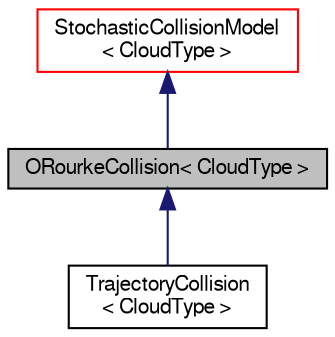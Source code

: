 digraph "ORourkeCollision&lt; CloudType &gt;"
{
  bgcolor="transparent";
  edge [fontname="FreeSans",fontsize="10",labelfontname="FreeSans",labelfontsize="10"];
  node [fontname="FreeSans",fontsize="10",shape=record];
  Node0 [label="ORourkeCollision\< CloudType \>",height=0.2,width=0.4,color="black", fillcolor="grey75", style="filled", fontcolor="black"];
  Node1 -> Node0 [dir="back",color="midnightblue",fontsize="10",style="solid",fontname="FreeSans"];
  Node1 [label="StochasticCollisionModel\l\< CloudType \>",height=0.2,width=0.4,color="red",URL="$a23782.html",tooltip="Templated stochastic collision model class. "];
  Node0 -> Node4 [dir="back",color="midnightblue",fontsize="10",style="solid",fontname="FreeSans"];
  Node4 [label="TrajectoryCollision\l\< CloudType \>",height=0.2,width=0.4,color="black",URL="$a24590.html",tooltip="Trajectory collision model by N. Nordin, based on O&#39;Rourke&#39;s collision model. "];
}
